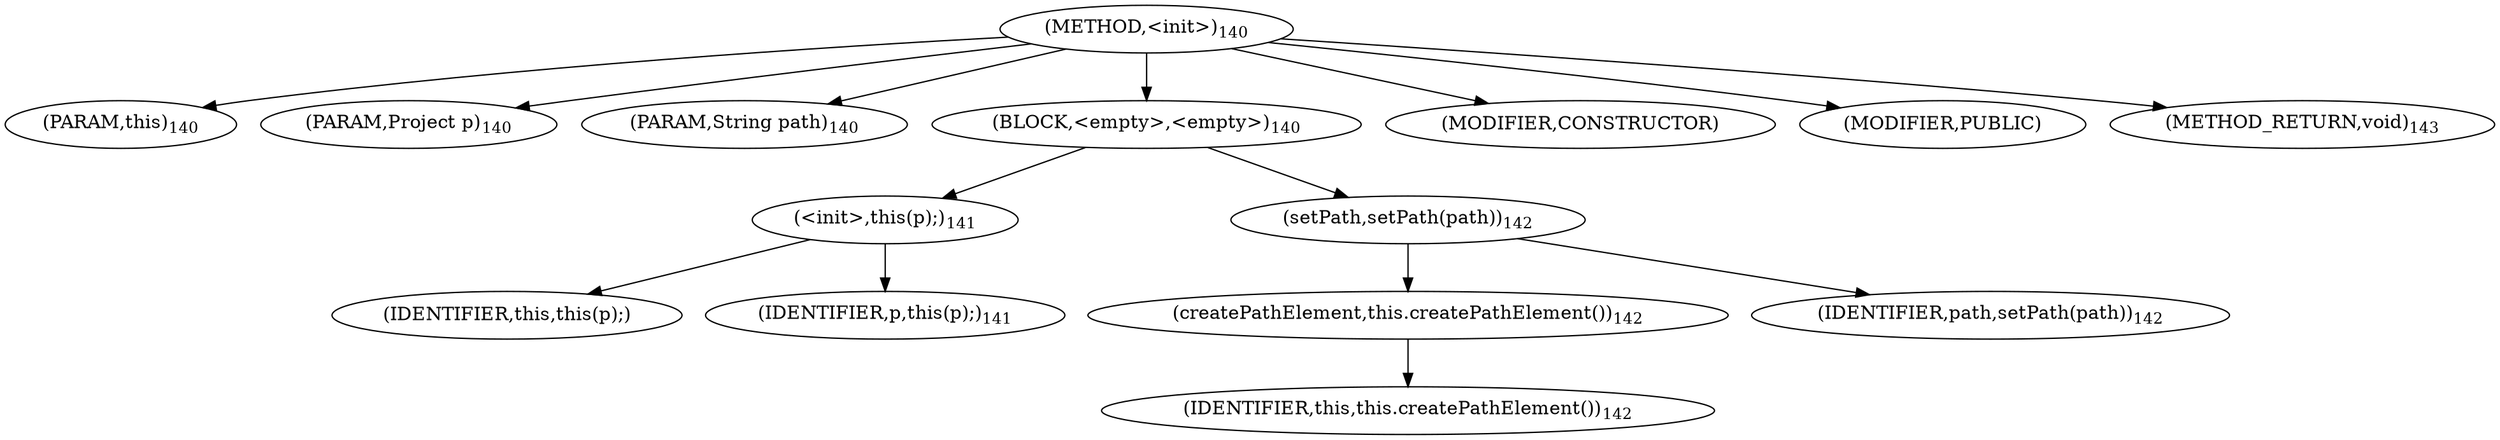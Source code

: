 digraph "&lt;init&gt;" {  
"192" [label = <(METHOD,&lt;init&gt;)<SUB>140</SUB>> ]
"22" [label = <(PARAM,this)<SUB>140</SUB>> ]
"193" [label = <(PARAM,Project p)<SUB>140</SUB>> ]
"194" [label = <(PARAM,String path)<SUB>140</SUB>> ]
"195" [label = <(BLOCK,&lt;empty&gt;,&lt;empty&gt;)<SUB>140</SUB>> ]
"196" [label = <(&lt;init&gt;,this(p);)<SUB>141</SUB>> ]
"21" [label = <(IDENTIFIER,this,this(p);)> ]
"197" [label = <(IDENTIFIER,p,this(p);)<SUB>141</SUB>> ]
"198" [label = <(setPath,setPath(path))<SUB>142</SUB>> ]
"199" [label = <(createPathElement,this.createPathElement())<SUB>142</SUB>> ]
"23" [label = <(IDENTIFIER,this,this.createPathElement())<SUB>142</SUB>> ]
"200" [label = <(IDENTIFIER,path,setPath(path))<SUB>142</SUB>> ]
"201" [label = <(MODIFIER,CONSTRUCTOR)> ]
"202" [label = <(MODIFIER,PUBLIC)> ]
"203" [label = <(METHOD_RETURN,void)<SUB>143</SUB>> ]
  "192" -> "22" 
  "192" -> "193" 
  "192" -> "194" 
  "192" -> "195" 
  "192" -> "201" 
  "192" -> "202" 
  "192" -> "203" 
  "195" -> "196" 
  "195" -> "198" 
  "196" -> "21" 
  "196" -> "197" 
  "198" -> "199" 
  "198" -> "200" 
  "199" -> "23" 
}
